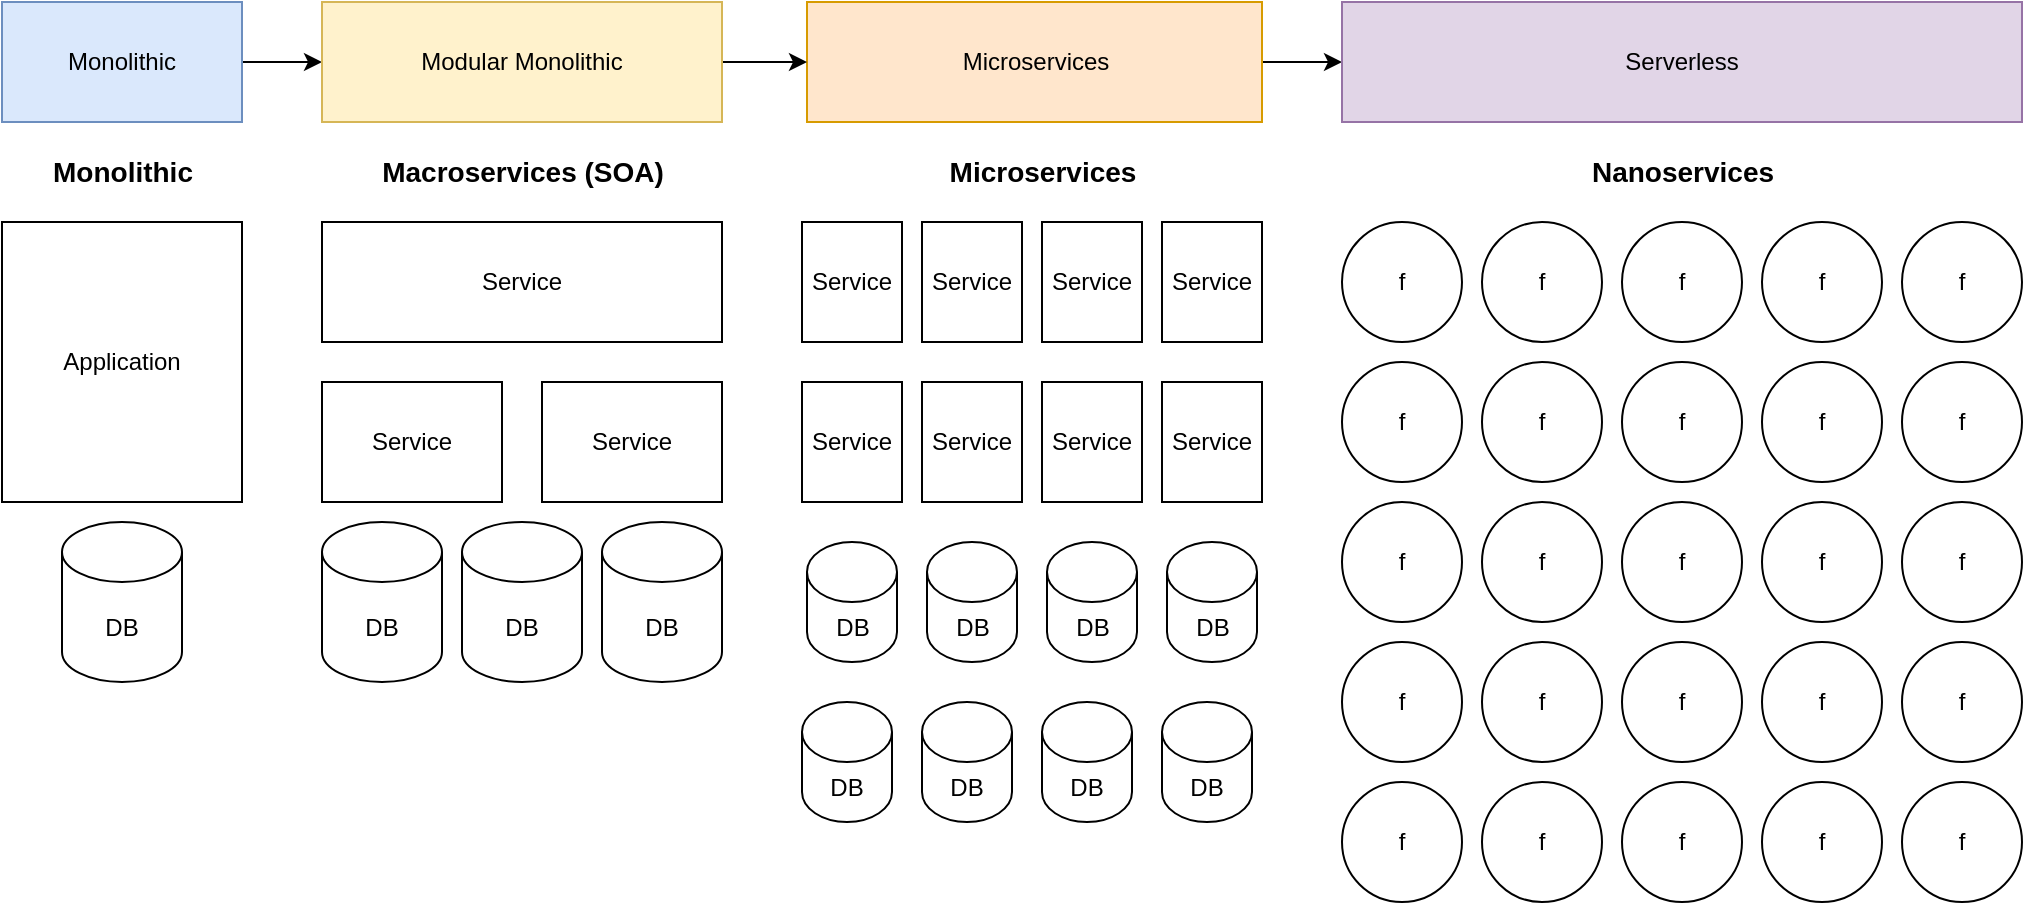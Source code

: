 <mxfile version="24.1.0" type="device">
  <diagram name="Page-1" id="eGnRSX-BdF70KafMSX82">
    <mxGraphModel dx="1084" dy="951" grid="1" gridSize="10" guides="1" tooltips="1" connect="1" arrows="1" fold="1" page="1" pageScale="1" pageWidth="850" pageHeight="1100" math="0" shadow="0">
      <root>
        <mxCell id="0" />
        <mxCell id="1" parent="0" />
        <mxCell id="aKWGnZ_UCuL-Iv-LWD_8-1" style="edgeStyle=orthogonalEdgeStyle;rounded=0;orthogonalLoop=1;jettySize=auto;html=1;entryX=0;entryY=0.5;entryDx=0;entryDy=0;" parent="1" source="aKWGnZ_UCuL-Iv-LWD_8-2" target="aKWGnZ_UCuL-Iv-LWD_8-6" edge="1">
          <mxGeometry relative="1" as="geometry" />
        </mxCell>
        <mxCell id="aKWGnZ_UCuL-Iv-LWD_8-2" value="Monolithic" style="rounded=0;whiteSpace=wrap;html=1;fillColor=#dae8fc;strokeColor=#6c8ebf;" parent="1" vertex="1">
          <mxGeometry x="150" y="340" width="120" height="60" as="geometry" />
        </mxCell>
        <mxCell id="aKWGnZ_UCuL-Iv-LWD_8-3" style="edgeStyle=orthogonalEdgeStyle;rounded=0;orthogonalLoop=1;jettySize=auto;html=1;entryX=0;entryY=0.5;entryDx=0;entryDy=0;" parent="1" source="aKWGnZ_UCuL-Iv-LWD_8-4" target="aKWGnZ_UCuL-Iv-LWD_8-7" edge="1">
          <mxGeometry relative="1" as="geometry" />
        </mxCell>
        <mxCell id="aKWGnZ_UCuL-Iv-LWD_8-4" value="Microservices" style="rounded=0;whiteSpace=wrap;html=1;fillColor=#ffe6cc;strokeColor=#d79b00;" parent="1" vertex="1">
          <mxGeometry x="552.5" y="340" width="227.5" height="60" as="geometry" />
        </mxCell>
        <mxCell id="aKWGnZ_UCuL-Iv-LWD_8-5" style="edgeStyle=orthogonalEdgeStyle;rounded=0;orthogonalLoop=1;jettySize=auto;html=1;entryX=0;entryY=0.5;entryDx=0;entryDy=0;" parent="1" source="aKWGnZ_UCuL-Iv-LWD_8-6" target="aKWGnZ_UCuL-Iv-LWD_8-4" edge="1">
          <mxGeometry relative="1" as="geometry" />
        </mxCell>
        <mxCell id="aKWGnZ_UCuL-Iv-LWD_8-6" value="Modular Monolithic" style="rounded=0;whiteSpace=wrap;html=1;fillColor=#fff2cc;strokeColor=#d6b656;" parent="1" vertex="1">
          <mxGeometry x="310" y="340" width="200" height="60" as="geometry" />
        </mxCell>
        <mxCell id="aKWGnZ_UCuL-Iv-LWD_8-7" value="Serverless" style="rounded=0;whiteSpace=wrap;html=1;fillColor=#e1d5e7;strokeColor=#9673a6;" parent="1" vertex="1">
          <mxGeometry x="820" y="340" width="340" height="60" as="geometry" />
        </mxCell>
        <mxCell id="LyC5pqZZlVVMVhW_L-fi-1" value="Application" style="rounded=0;whiteSpace=wrap;html=1;" vertex="1" parent="1">
          <mxGeometry x="150" y="450" width="120" height="140" as="geometry" />
        </mxCell>
        <mxCell id="LyC5pqZZlVVMVhW_L-fi-2" value="DB" style="shape=cylinder3;whiteSpace=wrap;html=1;boundedLbl=1;backgroundOutline=1;size=15;" vertex="1" parent="1">
          <mxGeometry x="180" y="600" width="60" height="80" as="geometry" />
        </mxCell>
        <mxCell id="LyC5pqZZlVVMVhW_L-fi-4" value="Service" style="rounded=0;whiteSpace=wrap;html=1;" vertex="1" parent="1">
          <mxGeometry x="310" y="450" width="200" height="60" as="geometry" />
        </mxCell>
        <mxCell id="LyC5pqZZlVVMVhW_L-fi-5" value="&lt;span style=&quot;text-wrap: wrap; font-size: 14px;&quot;&gt;Monolithic&lt;/span&gt;" style="text;html=1;align=center;verticalAlign=middle;resizable=0;points=[];autosize=1;strokeColor=none;fillColor=none;fontStyle=1;fontSize=14;" vertex="1" parent="1">
          <mxGeometry x="165" y="410" width="90" height="30" as="geometry" />
        </mxCell>
        <mxCell id="LyC5pqZZlVVMVhW_L-fi-6" value="Service" style="rounded=0;whiteSpace=wrap;html=1;" vertex="1" parent="1">
          <mxGeometry x="310" y="530" width="90" height="60" as="geometry" />
        </mxCell>
        <mxCell id="LyC5pqZZlVVMVhW_L-fi-7" value="Service" style="rounded=0;whiteSpace=wrap;html=1;" vertex="1" parent="1">
          <mxGeometry x="420" y="530" width="90" height="60" as="geometry" />
        </mxCell>
        <mxCell id="LyC5pqZZlVVMVhW_L-fi-8" value="Macroservices (SOA)" style="text;html=1;align=center;verticalAlign=middle;resizable=0;points=[];autosize=1;strokeColor=none;fillColor=none;fontStyle=1;fontSize=14;" vertex="1" parent="1">
          <mxGeometry x="330" y="410" width="160" height="30" as="geometry" />
        </mxCell>
        <mxCell id="LyC5pqZZlVVMVhW_L-fi-9" value="DB" style="shape=cylinder3;whiteSpace=wrap;html=1;boundedLbl=1;backgroundOutline=1;size=15;" vertex="1" parent="1">
          <mxGeometry x="310" y="600" width="60" height="80" as="geometry" />
        </mxCell>
        <mxCell id="LyC5pqZZlVVMVhW_L-fi-10" value="DB" style="shape=cylinder3;whiteSpace=wrap;html=1;boundedLbl=1;backgroundOutline=1;size=15;" vertex="1" parent="1">
          <mxGeometry x="380" y="600" width="60" height="80" as="geometry" />
        </mxCell>
        <mxCell id="LyC5pqZZlVVMVhW_L-fi-11" value="DB" style="shape=cylinder3;whiteSpace=wrap;html=1;boundedLbl=1;backgroundOutline=1;size=15;" vertex="1" parent="1">
          <mxGeometry x="450" y="600" width="60" height="80" as="geometry" />
        </mxCell>
        <mxCell id="LyC5pqZZlVVMVhW_L-fi-12" value="Service" style="rounded=0;whiteSpace=wrap;html=1;" vertex="1" parent="1">
          <mxGeometry x="550" y="450" width="50" height="60" as="geometry" />
        </mxCell>
        <mxCell id="LyC5pqZZlVVMVhW_L-fi-13" value="Service" style="rounded=0;whiteSpace=wrap;html=1;" vertex="1" parent="1">
          <mxGeometry x="610" y="450" width="50" height="60" as="geometry" />
        </mxCell>
        <mxCell id="LyC5pqZZlVVMVhW_L-fi-14" value="Service" style="rounded=0;whiteSpace=wrap;html=1;" vertex="1" parent="1">
          <mxGeometry x="670" y="450" width="50" height="60" as="geometry" />
        </mxCell>
        <mxCell id="LyC5pqZZlVVMVhW_L-fi-15" value="Service" style="rounded=0;whiteSpace=wrap;html=1;" vertex="1" parent="1">
          <mxGeometry x="730" y="450" width="50" height="60" as="geometry" />
        </mxCell>
        <mxCell id="LyC5pqZZlVVMVhW_L-fi-16" value="Service" style="rounded=0;whiteSpace=wrap;html=1;" vertex="1" parent="1">
          <mxGeometry x="550" y="530" width="50" height="60" as="geometry" />
        </mxCell>
        <mxCell id="LyC5pqZZlVVMVhW_L-fi-17" value="Service" style="rounded=0;whiteSpace=wrap;html=1;" vertex="1" parent="1">
          <mxGeometry x="610" y="530" width="50" height="60" as="geometry" />
        </mxCell>
        <mxCell id="LyC5pqZZlVVMVhW_L-fi-18" value="Service" style="rounded=0;whiteSpace=wrap;html=1;" vertex="1" parent="1">
          <mxGeometry x="670" y="530" width="50" height="60" as="geometry" />
        </mxCell>
        <mxCell id="LyC5pqZZlVVMVhW_L-fi-19" value="Service" style="rounded=0;whiteSpace=wrap;html=1;" vertex="1" parent="1">
          <mxGeometry x="730" y="530" width="50" height="60" as="geometry" />
        </mxCell>
        <mxCell id="LyC5pqZZlVVMVhW_L-fi-20" value="DB" style="shape=cylinder3;whiteSpace=wrap;html=1;boundedLbl=1;backgroundOutline=1;size=15;" vertex="1" parent="1">
          <mxGeometry x="552.5" y="610" width="45" height="60" as="geometry" />
        </mxCell>
        <mxCell id="LyC5pqZZlVVMVhW_L-fi-21" value="DB" style="shape=cylinder3;whiteSpace=wrap;html=1;boundedLbl=1;backgroundOutline=1;size=15;" vertex="1" parent="1">
          <mxGeometry x="612.5" y="610" width="45" height="60" as="geometry" />
        </mxCell>
        <mxCell id="LyC5pqZZlVVMVhW_L-fi-22" value="DB" style="shape=cylinder3;whiteSpace=wrap;html=1;boundedLbl=1;backgroundOutline=1;size=15;" vertex="1" parent="1">
          <mxGeometry x="672.5" y="610" width="45" height="60" as="geometry" />
        </mxCell>
        <mxCell id="LyC5pqZZlVVMVhW_L-fi-23" value="DB" style="shape=cylinder3;whiteSpace=wrap;html=1;boundedLbl=1;backgroundOutline=1;size=15;" vertex="1" parent="1">
          <mxGeometry x="732.5" y="610" width="45" height="60" as="geometry" />
        </mxCell>
        <mxCell id="LyC5pqZZlVVMVhW_L-fi-24" value="Microservices" style="text;html=1;align=center;verticalAlign=middle;resizable=0;points=[];autosize=1;strokeColor=none;fillColor=none;fontStyle=1;fontSize=14;" vertex="1" parent="1">
          <mxGeometry x="615" y="410" width="110" height="30" as="geometry" />
        </mxCell>
        <mxCell id="LyC5pqZZlVVMVhW_L-fi-25" value="DB" style="shape=cylinder3;whiteSpace=wrap;html=1;boundedLbl=1;backgroundOutline=1;size=15;" vertex="1" parent="1">
          <mxGeometry x="550" y="690" width="45" height="60" as="geometry" />
        </mxCell>
        <mxCell id="LyC5pqZZlVVMVhW_L-fi-26" value="DB" style="shape=cylinder3;whiteSpace=wrap;html=1;boundedLbl=1;backgroundOutline=1;size=15;" vertex="1" parent="1">
          <mxGeometry x="610" y="690" width="45" height="60" as="geometry" />
        </mxCell>
        <mxCell id="LyC5pqZZlVVMVhW_L-fi-27" value="DB" style="shape=cylinder3;whiteSpace=wrap;html=1;boundedLbl=1;backgroundOutline=1;size=15;" vertex="1" parent="1">
          <mxGeometry x="670" y="690" width="45" height="60" as="geometry" />
        </mxCell>
        <mxCell id="LyC5pqZZlVVMVhW_L-fi-28" value="DB" style="shape=cylinder3;whiteSpace=wrap;html=1;boundedLbl=1;backgroundOutline=1;size=15;" vertex="1" parent="1">
          <mxGeometry x="730" y="690" width="45" height="60" as="geometry" />
        </mxCell>
        <mxCell id="LyC5pqZZlVVMVhW_L-fi-29" value="f" style="ellipse;whiteSpace=wrap;html=1;aspect=fixed;" vertex="1" parent="1">
          <mxGeometry x="820" y="450" width="60" height="60" as="geometry" />
        </mxCell>
        <mxCell id="LyC5pqZZlVVMVhW_L-fi-30" value="f" style="ellipse;whiteSpace=wrap;html=1;aspect=fixed;" vertex="1" parent="1">
          <mxGeometry x="890" y="450" width="60" height="60" as="geometry" />
        </mxCell>
        <mxCell id="LyC5pqZZlVVMVhW_L-fi-31" value="f" style="ellipse;whiteSpace=wrap;html=1;aspect=fixed;" vertex="1" parent="1">
          <mxGeometry x="960" y="450" width="60" height="60" as="geometry" />
        </mxCell>
        <mxCell id="LyC5pqZZlVVMVhW_L-fi-32" value="f" style="ellipse;whiteSpace=wrap;html=1;aspect=fixed;" vertex="1" parent="1">
          <mxGeometry x="1030" y="450" width="60" height="60" as="geometry" />
        </mxCell>
        <mxCell id="LyC5pqZZlVVMVhW_L-fi-33" value="f" style="ellipse;whiteSpace=wrap;html=1;aspect=fixed;" vertex="1" parent="1">
          <mxGeometry x="1100" y="450" width="60" height="60" as="geometry" />
        </mxCell>
        <mxCell id="LyC5pqZZlVVMVhW_L-fi-34" value="f" style="ellipse;whiteSpace=wrap;html=1;aspect=fixed;" vertex="1" parent="1">
          <mxGeometry x="820" y="520" width="60" height="60" as="geometry" />
        </mxCell>
        <mxCell id="LyC5pqZZlVVMVhW_L-fi-35" value="f" style="ellipse;whiteSpace=wrap;html=1;aspect=fixed;" vertex="1" parent="1">
          <mxGeometry x="890" y="520" width="60" height="60" as="geometry" />
        </mxCell>
        <mxCell id="LyC5pqZZlVVMVhW_L-fi-36" value="f" style="ellipse;whiteSpace=wrap;html=1;aspect=fixed;" vertex="1" parent="1">
          <mxGeometry x="960" y="520" width="60" height="60" as="geometry" />
        </mxCell>
        <mxCell id="LyC5pqZZlVVMVhW_L-fi-37" value="f" style="ellipse;whiteSpace=wrap;html=1;aspect=fixed;" vertex="1" parent="1">
          <mxGeometry x="1030" y="520" width="60" height="60" as="geometry" />
        </mxCell>
        <mxCell id="LyC5pqZZlVVMVhW_L-fi-38" value="f" style="ellipse;whiteSpace=wrap;html=1;aspect=fixed;" vertex="1" parent="1">
          <mxGeometry x="1100" y="520" width="60" height="60" as="geometry" />
        </mxCell>
        <mxCell id="LyC5pqZZlVVMVhW_L-fi-39" value="f" style="ellipse;whiteSpace=wrap;html=1;aspect=fixed;" vertex="1" parent="1">
          <mxGeometry x="820" y="590" width="60" height="60" as="geometry" />
        </mxCell>
        <mxCell id="LyC5pqZZlVVMVhW_L-fi-40" value="f" style="ellipse;whiteSpace=wrap;html=1;aspect=fixed;" vertex="1" parent="1">
          <mxGeometry x="890" y="590" width="60" height="60" as="geometry" />
        </mxCell>
        <mxCell id="LyC5pqZZlVVMVhW_L-fi-41" value="f" style="ellipse;whiteSpace=wrap;html=1;aspect=fixed;" vertex="1" parent="1">
          <mxGeometry x="960" y="590" width="60" height="60" as="geometry" />
        </mxCell>
        <mxCell id="LyC5pqZZlVVMVhW_L-fi-42" value="f" style="ellipse;whiteSpace=wrap;html=1;aspect=fixed;" vertex="1" parent="1">
          <mxGeometry x="1030" y="590" width="60" height="60" as="geometry" />
        </mxCell>
        <mxCell id="LyC5pqZZlVVMVhW_L-fi-43" value="f" style="ellipse;whiteSpace=wrap;html=1;aspect=fixed;" vertex="1" parent="1">
          <mxGeometry x="1100" y="590" width="60" height="60" as="geometry" />
        </mxCell>
        <mxCell id="LyC5pqZZlVVMVhW_L-fi-44" value="f" style="ellipse;whiteSpace=wrap;html=1;aspect=fixed;" vertex="1" parent="1">
          <mxGeometry x="820" y="660" width="60" height="60" as="geometry" />
        </mxCell>
        <mxCell id="LyC5pqZZlVVMVhW_L-fi-45" value="f" style="ellipse;whiteSpace=wrap;html=1;aspect=fixed;" vertex="1" parent="1">
          <mxGeometry x="890" y="660" width="60" height="60" as="geometry" />
        </mxCell>
        <mxCell id="LyC5pqZZlVVMVhW_L-fi-46" value="f" style="ellipse;whiteSpace=wrap;html=1;aspect=fixed;" vertex="1" parent="1">
          <mxGeometry x="960" y="660" width="60" height="60" as="geometry" />
        </mxCell>
        <mxCell id="LyC5pqZZlVVMVhW_L-fi-47" value="f" style="ellipse;whiteSpace=wrap;html=1;aspect=fixed;" vertex="1" parent="1">
          <mxGeometry x="1030" y="660" width="60" height="60" as="geometry" />
        </mxCell>
        <mxCell id="LyC5pqZZlVVMVhW_L-fi-48" value="f" style="ellipse;whiteSpace=wrap;html=1;aspect=fixed;" vertex="1" parent="1">
          <mxGeometry x="1100" y="660" width="60" height="60" as="geometry" />
        </mxCell>
        <mxCell id="LyC5pqZZlVVMVhW_L-fi-49" value="f" style="ellipse;whiteSpace=wrap;html=1;aspect=fixed;" vertex="1" parent="1">
          <mxGeometry x="820" y="730" width="60" height="60" as="geometry" />
        </mxCell>
        <mxCell id="LyC5pqZZlVVMVhW_L-fi-50" value="f" style="ellipse;whiteSpace=wrap;html=1;aspect=fixed;" vertex="1" parent="1">
          <mxGeometry x="890" y="730" width="60" height="60" as="geometry" />
        </mxCell>
        <mxCell id="LyC5pqZZlVVMVhW_L-fi-51" value="f" style="ellipse;whiteSpace=wrap;html=1;aspect=fixed;" vertex="1" parent="1">
          <mxGeometry x="960" y="730" width="60" height="60" as="geometry" />
        </mxCell>
        <mxCell id="LyC5pqZZlVVMVhW_L-fi-52" value="f" style="ellipse;whiteSpace=wrap;html=1;aspect=fixed;" vertex="1" parent="1">
          <mxGeometry x="1030" y="730" width="60" height="60" as="geometry" />
        </mxCell>
        <mxCell id="LyC5pqZZlVVMVhW_L-fi-53" value="f" style="ellipse;whiteSpace=wrap;html=1;aspect=fixed;" vertex="1" parent="1">
          <mxGeometry x="1100" y="730" width="60" height="60" as="geometry" />
        </mxCell>
        <mxCell id="LyC5pqZZlVVMVhW_L-fi-54" value="Nanoservices" style="text;html=1;align=center;verticalAlign=middle;resizable=0;points=[];autosize=1;strokeColor=none;fillColor=none;fontStyle=1;fontSize=14;" vertex="1" parent="1">
          <mxGeometry x="935" y="410" width="110" height="30" as="geometry" />
        </mxCell>
      </root>
    </mxGraphModel>
  </diagram>
</mxfile>
